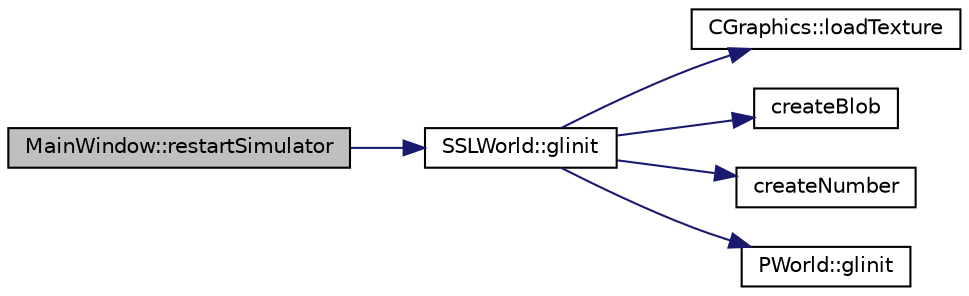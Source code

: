 digraph "MainWindow::restartSimulator"
{
 // INTERACTIVE_SVG=YES
  edge [fontname="Helvetica",fontsize="10",labelfontname="Helvetica",labelfontsize="10"];
  node [fontname="Helvetica",fontsize="10",shape=record];
  rankdir="LR";
  Node1 [label="MainWindow::restartSimulator",height=0.2,width=0.4,color="black", fillcolor="grey75", style="filled", fontcolor="black"];
  Node1 -> Node2 [color="midnightblue",fontsize="10",style="solid",fontname="Helvetica"];
  Node2 [label="SSLWorld::glinit",height=0.2,width=0.4,color="black", fillcolor="white", style="filled",URL="$d9/d7f/class_s_s_l_world.html#a5e85828e4f5b22b9ba452c33687d254a"];
  Node2 -> Node3 [color="midnightblue",fontsize="10",style="solid",fontname="Helvetica"];
  Node3 [label="CGraphics::loadTexture",height=0.2,width=0.4,color="black", fillcolor="white", style="filled",URL="$dc/d90/class_c_graphics.html#a4be8b4f3f113c57eccc7cf6abda898a2"];
  Node2 -> Node4 [color="midnightblue",fontsize="10",style="solid",fontname="Helvetica"];
  Node4 [label="createBlob",height=0.2,width=0.4,color="black", fillcolor="white", style="filled",URL="$df/d80/sslworld_8cpp.html#a6dbf6a87e4c18707c0f852263d0b2b51"];
  Node2 -> Node5 [color="midnightblue",fontsize="10",style="solid",fontname="Helvetica"];
  Node5 [label="createNumber",height=0.2,width=0.4,color="black", fillcolor="white", style="filled",URL="$df/d80/sslworld_8cpp.html#a4bb1b39e51254d5b01a05aec52ba72c6"];
  Node2 -> Node6 [color="midnightblue",fontsize="10",style="solid",fontname="Helvetica"];
  Node6 [label="PWorld::glinit",height=0.2,width=0.4,color="black", fillcolor="white", style="filled",URL="$de/d29/class_p_world.html#ae836f943c8434f7704be7481f3462495"];
}
